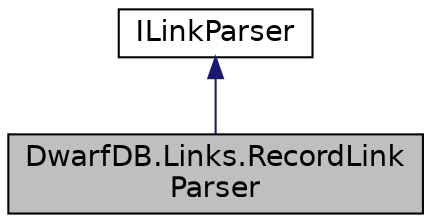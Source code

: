 digraph "DwarfDB.Links.RecordLinkParser"
{
  edge [fontname="Helvetica",fontsize="14",labelfontname="Helvetica",labelfontsize="14"];
  node [fontname="Helvetica",fontsize="14",shape=record];
  Node1 [label="DwarfDB.Links.RecordLink\lParser",height=0.2,width=0.4,color="black", fillcolor="grey75", style="filled", fontcolor="black"];
  Node2 -> Node1 [dir="back",color="midnightblue",fontsize="14",style="solid",fontname="Helvetica"];
  Node2 [label="ILinkParser",height=0.2,width=0.4,color="black", fillcolor="white", style="filled",URL="$d1/d5a/interface_dwarf_d_b_1_1_links_1_1_i_link_parser.html",tooltip="An interface for link parser "];
}
